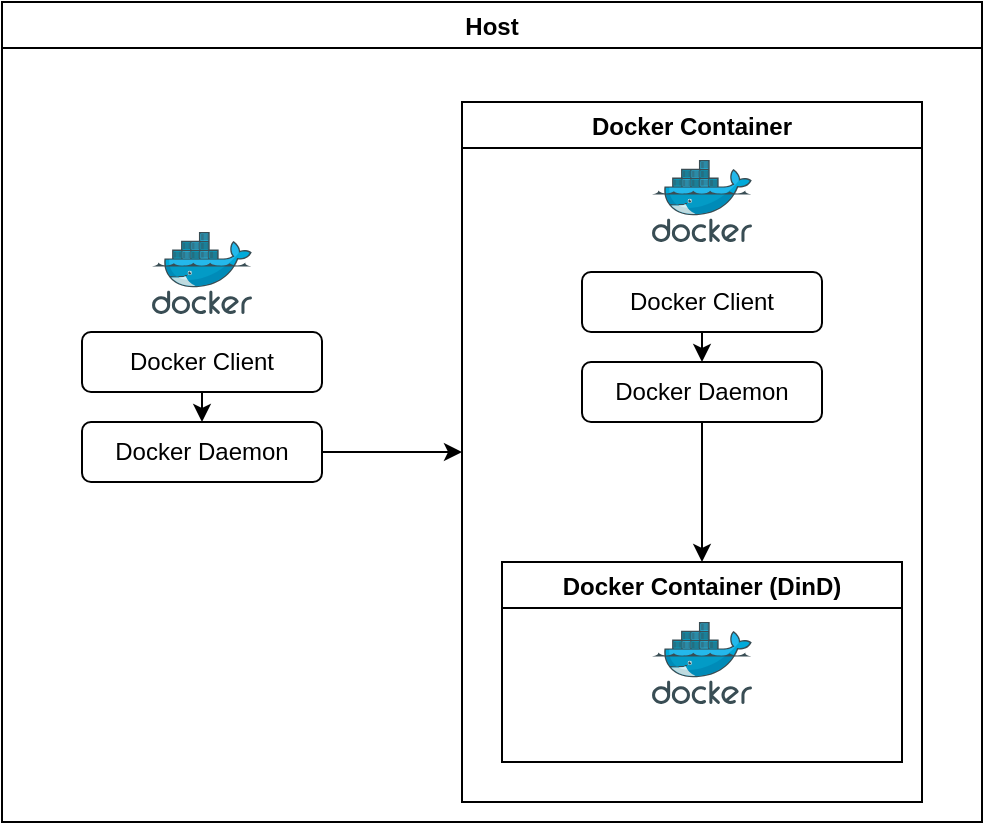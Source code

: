 <mxfile version="21.2.8" type="device" pages="2">
  <diagram id="8QkHGu5Cxf9cY9GMrGCb" name="DinD">
    <mxGraphModel dx="2392" dy="769" grid="1" gridSize="10" guides="1" tooltips="1" connect="1" arrows="1" fold="1" page="1" pageScale="1" pageWidth="827" pageHeight="1169" math="0" shadow="0">
      <root>
        <mxCell id="0" />
        <mxCell id="1" parent="0" />
        <mxCell id="PE5pUnyLmF89Uknl9IAi-5" value="Docker Container" style="swimlane;" vertex="1" parent="1">
          <mxGeometry x="-660" y="70" width="230" height="350" as="geometry" />
        </mxCell>
        <mxCell id="PE5pUnyLmF89Uknl9IAi-17" value="" style="edgeStyle=orthogonalEdgeStyle;rounded=0;orthogonalLoop=1;jettySize=auto;html=1;entryX=0.5;entryY=0;entryDx=0;entryDy=0;" edge="1" parent="1" source="PE5pUnyLmF89Uknl9IAi-10" target="PE5pUnyLmF89Uknl9IAi-18">
          <mxGeometry relative="1" as="geometry">
            <mxPoint x="-540" y="300" as="targetPoint" />
          </mxGeometry>
        </mxCell>
        <mxCell id="PE5pUnyLmF89Uknl9IAi-18" value="Docker Container (DinD)" style="swimlane;" vertex="1" parent="1">
          <mxGeometry x="-640" y="300" width="200" height="100" as="geometry" />
        </mxCell>
        <mxCell id="PE5pUnyLmF89Uknl9IAi-19" value="" style="image;sketch=0;aspect=fixed;html=1;points=[];align=center;fontSize=12;image=img/lib/mscae/Docker.svg;" vertex="1" parent="PE5pUnyLmF89Uknl9IAi-18">
          <mxGeometry x="75" y="30" width="50" height="41" as="geometry" />
        </mxCell>
        <mxCell id="PE5pUnyLmF89Uknl9IAi-20" style="edgeStyle=orthogonalEdgeStyle;rounded=0;orthogonalLoop=1;jettySize=auto;html=1;exitX=0.5;exitY=1;exitDx=0;exitDy=0;entryX=0.5;entryY=0;entryDx=0;entryDy=0;" edge="1" parent="PE5pUnyLmF89Uknl9IAi-18" target="PE5pUnyLmF89Uknl9IAi-22">
          <mxGeometry relative="1" as="geometry">
            <mxPoint x="100" y="110" as="sourcePoint" />
          </mxGeometry>
        </mxCell>
        <mxCell id="PE5pUnyLmF89Uknl9IAi-23" value="Host" style="swimlane;" vertex="1" parent="1">
          <mxGeometry x="-890" y="20" width="490" height="410" as="geometry" />
        </mxCell>
        <mxCell id="PE5pUnyLmF89Uknl9IAi-24" value="" style="image;sketch=0;aspect=fixed;html=1;points=[];align=center;fontSize=12;image=img/lib/mscae/Docker.svg;" vertex="1" parent="PE5pUnyLmF89Uknl9IAi-23">
          <mxGeometry x="75" y="115" width="50" height="41" as="geometry" />
        </mxCell>
        <mxCell id="PE5pUnyLmF89Uknl9IAi-25" style="edgeStyle=orthogonalEdgeStyle;rounded=0;orthogonalLoop=1;jettySize=auto;html=1;exitX=0.5;exitY=1;exitDx=0;exitDy=0;entryX=0.5;entryY=0;entryDx=0;entryDy=0;" edge="1" parent="PE5pUnyLmF89Uknl9IAi-23" source="PE5pUnyLmF89Uknl9IAi-26" target="PE5pUnyLmF89Uknl9IAi-27">
          <mxGeometry relative="1" as="geometry" />
        </mxCell>
        <mxCell id="PE5pUnyLmF89Uknl9IAi-26" value="Docker Client" style="rounded=1;whiteSpace=wrap;html=1;" vertex="1" parent="PE5pUnyLmF89Uknl9IAi-23">
          <mxGeometry x="40" y="165" width="120" height="30" as="geometry" />
        </mxCell>
        <mxCell id="PE5pUnyLmF89Uknl9IAi-27" value="Docker Daemon" style="rounded=1;whiteSpace=wrap;html=1;" vertex="1" parent="PE5pUnyLmF89Uknl9IAi-23">
          <mxGeometry x="40" y="210" width="120" height="30" as="geometry" />
        </mxCell>
        <mxCell id="PE5pUnyLmF89Uknl9IAi-9" value="Docker Client" style="rounded=1;whiteSpace=wrap;html=1;" vertex="1" parent="PE5pUnyLmF89Uknl9IAi-23">
          <mxGeometry x="290" y="135" width="120" height="30" as="geometry" />
        </mxCell>
        <mxCell id="PE5pUnyLmF89Uknl9IAi-1" value="" style="image;sketch=0;aspect=fixed;html=1;points=[];align=center;fontSize=12;image=img/lib/mscae/Docker.svg;" vertex="1" parent="PE5pUnyLmF89Uknl9IAi-23">
          <mxGeometry x="325" y="79" width="50" height="41" as="geometry" />
        </mxCell>
        <mxCell id="PE5pUnyLmF89Uknl9IAi-10" value="Docker Daemon" style="rounded=1;whiteSpace=wrap;html=1;" vertex="1" parent="PE5pUnyLmF89Uknl9IAi-23">
          <mxGeometry x="290" y="180" width="120" height="30" as="geometry" />
        </mxCell>
        <mxCell id="PE5pUnyLmF89Uknl9IAi-11" style="edgeStyle=orthogonalEdgeStyle;rounded=0;orthogonalLoop=1;jettySize=auto;html=1;exitX=0.5;exitY=1;exitDx=0;exitDy=0;entryX=0.5;entryY=0;entryDx=0;entryDy=0;" edge="1" parent="PE5pUnyLmF89Uknl9IAi-23" source="PE5pUnyLmF89Uknl9IAi-9" target="PE5pUnyLmF89Uknl9IAi-10">
          <mxGeometry relative="1" as="geometry" />
        </mxCell>
        <mxCell id="PE5pUnyLmF89Uknl9IAi-28" value="" style="endArrow=classic;html=1;rounded=0;exitX=1;exitY=0.5;exitDx=0;exitDy=0;entryX=0;entryY=0.5;entryDx=0;entryDy=0;" edge="1" parent="1" source="PE5pUnyLmF89Uknl9IAi-27" target="PE5pUnyLmF89Uknl9IAi-5">
          <mxGeometry width="50" height="50" relative="1" as="geometry">
            <mxPoint x="-590" y="380" as="sourcePoint" />
            <mxPoint x="-540" y="330" as="targetPoint" />
          </mxGeometry>
        </mxCell>
      </root>
    </mxGraphModel>
  </diagram>
  <diagram id="iWgOtZ_XkLghK-VtrxuN" name="DooD">
    <mxGraphModel dx="2392" dy="769" grid="1" gridSize="10" guides="1" tooltips="1" connect="1" arrows="1" fold="1" page="1" pageScale="1" pageWidth="827" pageHeight="1169" math="0" shadow="0">
      <root>
        <mxCell id="0" />
        <mxCell id="1" parent="0" />
        <mxCell id="xTeNqwev86SP6qltEDk6-1" value="Docker Container" style="swimlane;" vertex="1" parent="1">
          <mxGeometry x="-660" y="70" width="230" height="190" as="geometry" />
        </mxCell>
        <mxCell id="xTeNqwev86SP6qltEDk6-6" value="Host" style="swimlane;" vertex="1" parent="1">
          <mxGeometry x="-890" y="20" width="490" height="400" as="geometry" />
        </mxCell>
        <mxCell id="xTeNqwev86SP6qltEDk6-7" value="" style="image;sketch=0;aspect=fixed;html=1;points=[];align=center;fontSize=12;image=img/lib/mscae/Docker.svg;" vertex="1" parent="xTeNqwev86SP6qltEDk6-6">
          <mxGeometry x="75" y="85" width="50" height="41" as="geometry" />
        </mxCell>
        <mxCell id="xTeNqwev86SP6qltEDk6-8" style="edgeStyle=orthogonalEdgeStyle;rounded=0;orthogonalLoop=1;jettySize=auto;html=1;exitX=0.5;exitY=1;exitDx=0;exitDy=0;entryX=0.5;entryY=0;entryDx=0;entryDy=0;" edge="1" parent="xTeNqwev86SP6qltEDk6-6" source="xTeNqwev86SP6qltEDk6-9" target="xTeNqwev86SP6qltEDk6-10">
          <mxGeometry relative="1" as="geometry" />
        </mxCell>
        <mxCell id="xTeNqwev86SP6qltEDk6-9" value="Docker Client" style="rounded=1;whiteSpace=wrap;html=1;" vertex="1" parent="xTeNqwev86SP6qltEDk6-6">
          <mxGeometry x="40" y="135" width="120" height="30" as="geometry" />
        </mxCell>
        <mxCell id="xTeNqwev86SP6qltEDk6-10" value="Docker Daemon" style="rounded=1;whiteSpace=wrap;html=1;" vertex="1" parent="xTeNqwev86SP6qltEDk6-6">
          <mxGeometry x="40" y="180" width="120" height="30" as="geometry" />
        </mxCell>
        <mxCell id="xTeNqwev86SP6qltEDk6-11" value="Docker Client" style="rounded=1;whiteSpace=wrap;html=1;" vertex="1" parent="xTeNqwev86SP6qltEDk6-6">
          <mxGeometry x="290" y="135" width="120" height="30" as="geometry" />
        </mxCell>
        <mxCell id="xTeNqwev86SP6qltEDk6-12" value="" style="image;sketch=0;aspect=fixed;html=1;points=[];align=center;fontSize=12;image=img/lib/mscae/Docker.svg;" vertex="1" parent="xTeNqwev86SP6qltEDk6-6">
          <mxGeometry x="325" y="79" width="50" height="41" as="geometry" />
        </mxCell>
        <mxCell id="xTeNqwev86SP6qltEDk6-13" value="Docker Daemon" style="rounded=1;whiteSpace=wrap;html=1;" vertex="1" parent="xTeNqwev86SP6qltEDk6-6">
          <mxGeometry x="290" y="180" width="120" height="30" as="geometry" />
        </mxCell>
        <mxCell id="xTeNqwev86SP6qltEDk6-14" style="edgeStyle=orthogonalEdgeStyle;rounded=0;orthogonalLoop=1;jettySize=auto;html=1;exitX=0.5;exitY=1;exitDx=0;exitDy=0;entryX=0.5;entryY=0;entryDx=0;entryDy=0;" edge="1" parent="xTeNqwev86SP6qltEDk6-6" source="xTeNqwev86SP6qltEDk6-11" target="xTeNqwev86SP6qltEDk6-13">
          <mxGeometry relative="1" as="geometry" />
        </mxCell>
        <mxCell id="sSMR4ihUkr1QRXGqiqH9-1" value="Docker Container (DooD)" style="swimlane;" vertex="1" parent="xTeNqwev86SP6qltEDk6-6">
          <mxGeometry x="235" y="280" width="230" height="80" as="geometry" />
        </mxCell>
        <mxCell id="sSMR4ihUkr1QRXGqiqH9-2" value="" style="image;sketch=0;aspect=fixed;html=1;points=[];align=center;fontSize=12;image=img/lib/mscae/Docker.svg;" vertex="1" parent="sSMR4ihUkr1QRXGqiqH9-1">
          <mxGeometry x="90" y="30" width="50" height="41" as="geometry" />
        </mxCell>
        <mxCell id="xTeNqwev86SP6qltEDk6-15" value="&lt;font style=&quot;font-size: 12px;&quot;&gt;Bind Mount&lt;/font&gt;" style="endArrow=classic;html=1;rounded=0;exitX=1;exitY=0.5;exitDx=0;exitDy=0;entryX=0;entryY=0.5;entryDx=0;entryDy=0;startArrow=classic;startFill=1;dashed=1;" edge="1" parent="xTeNqwev86SP6qltEDk6-6" source="xTeNqwev86SP6qltEDk6-10" target="xTeNqwev86SP6qltEDk6-13">
          <mxGeometry width="50" height="50" relative="1" as="geometry">
            <mxPoint x="300" y="360" as="sourcePoint" />
            <mxPoint x="350" y="310" as="targetPoint" />
          </mxGeometry>
        </mxCell>
        <mxCell id="sSMR4ihUkr1QRXGqiqH9-3" value="" style="endArrow=classic;html=1;rounded=0;exitX=0.5;exitY=1;exitDx=0;exitDy=0;entryX=0;entryY=0.5;entryDx=0;entryDy=0;" edge="1" parent="xTeNqwev86SP6qltEDk6-6" source="xTeNqwev86SP6qltEDk6-10" target="sSMR4ihUkr1QRXGqiqH9-1">
          <mxGeometry width="50" height="50" relative="1" as="geometry">
            <mxPoint x="280" y="350" as="sourcePoint" />
            <mxPoint x="330" y="300" as="targetPoint" />
            <Array as="points">
              <mxPoint x="100" y="320" />
            </Array>
          </mxGeometry>
        </mxCell>
      </root>
    </mxGraphModel>
  </diagram>
</mxfile>
